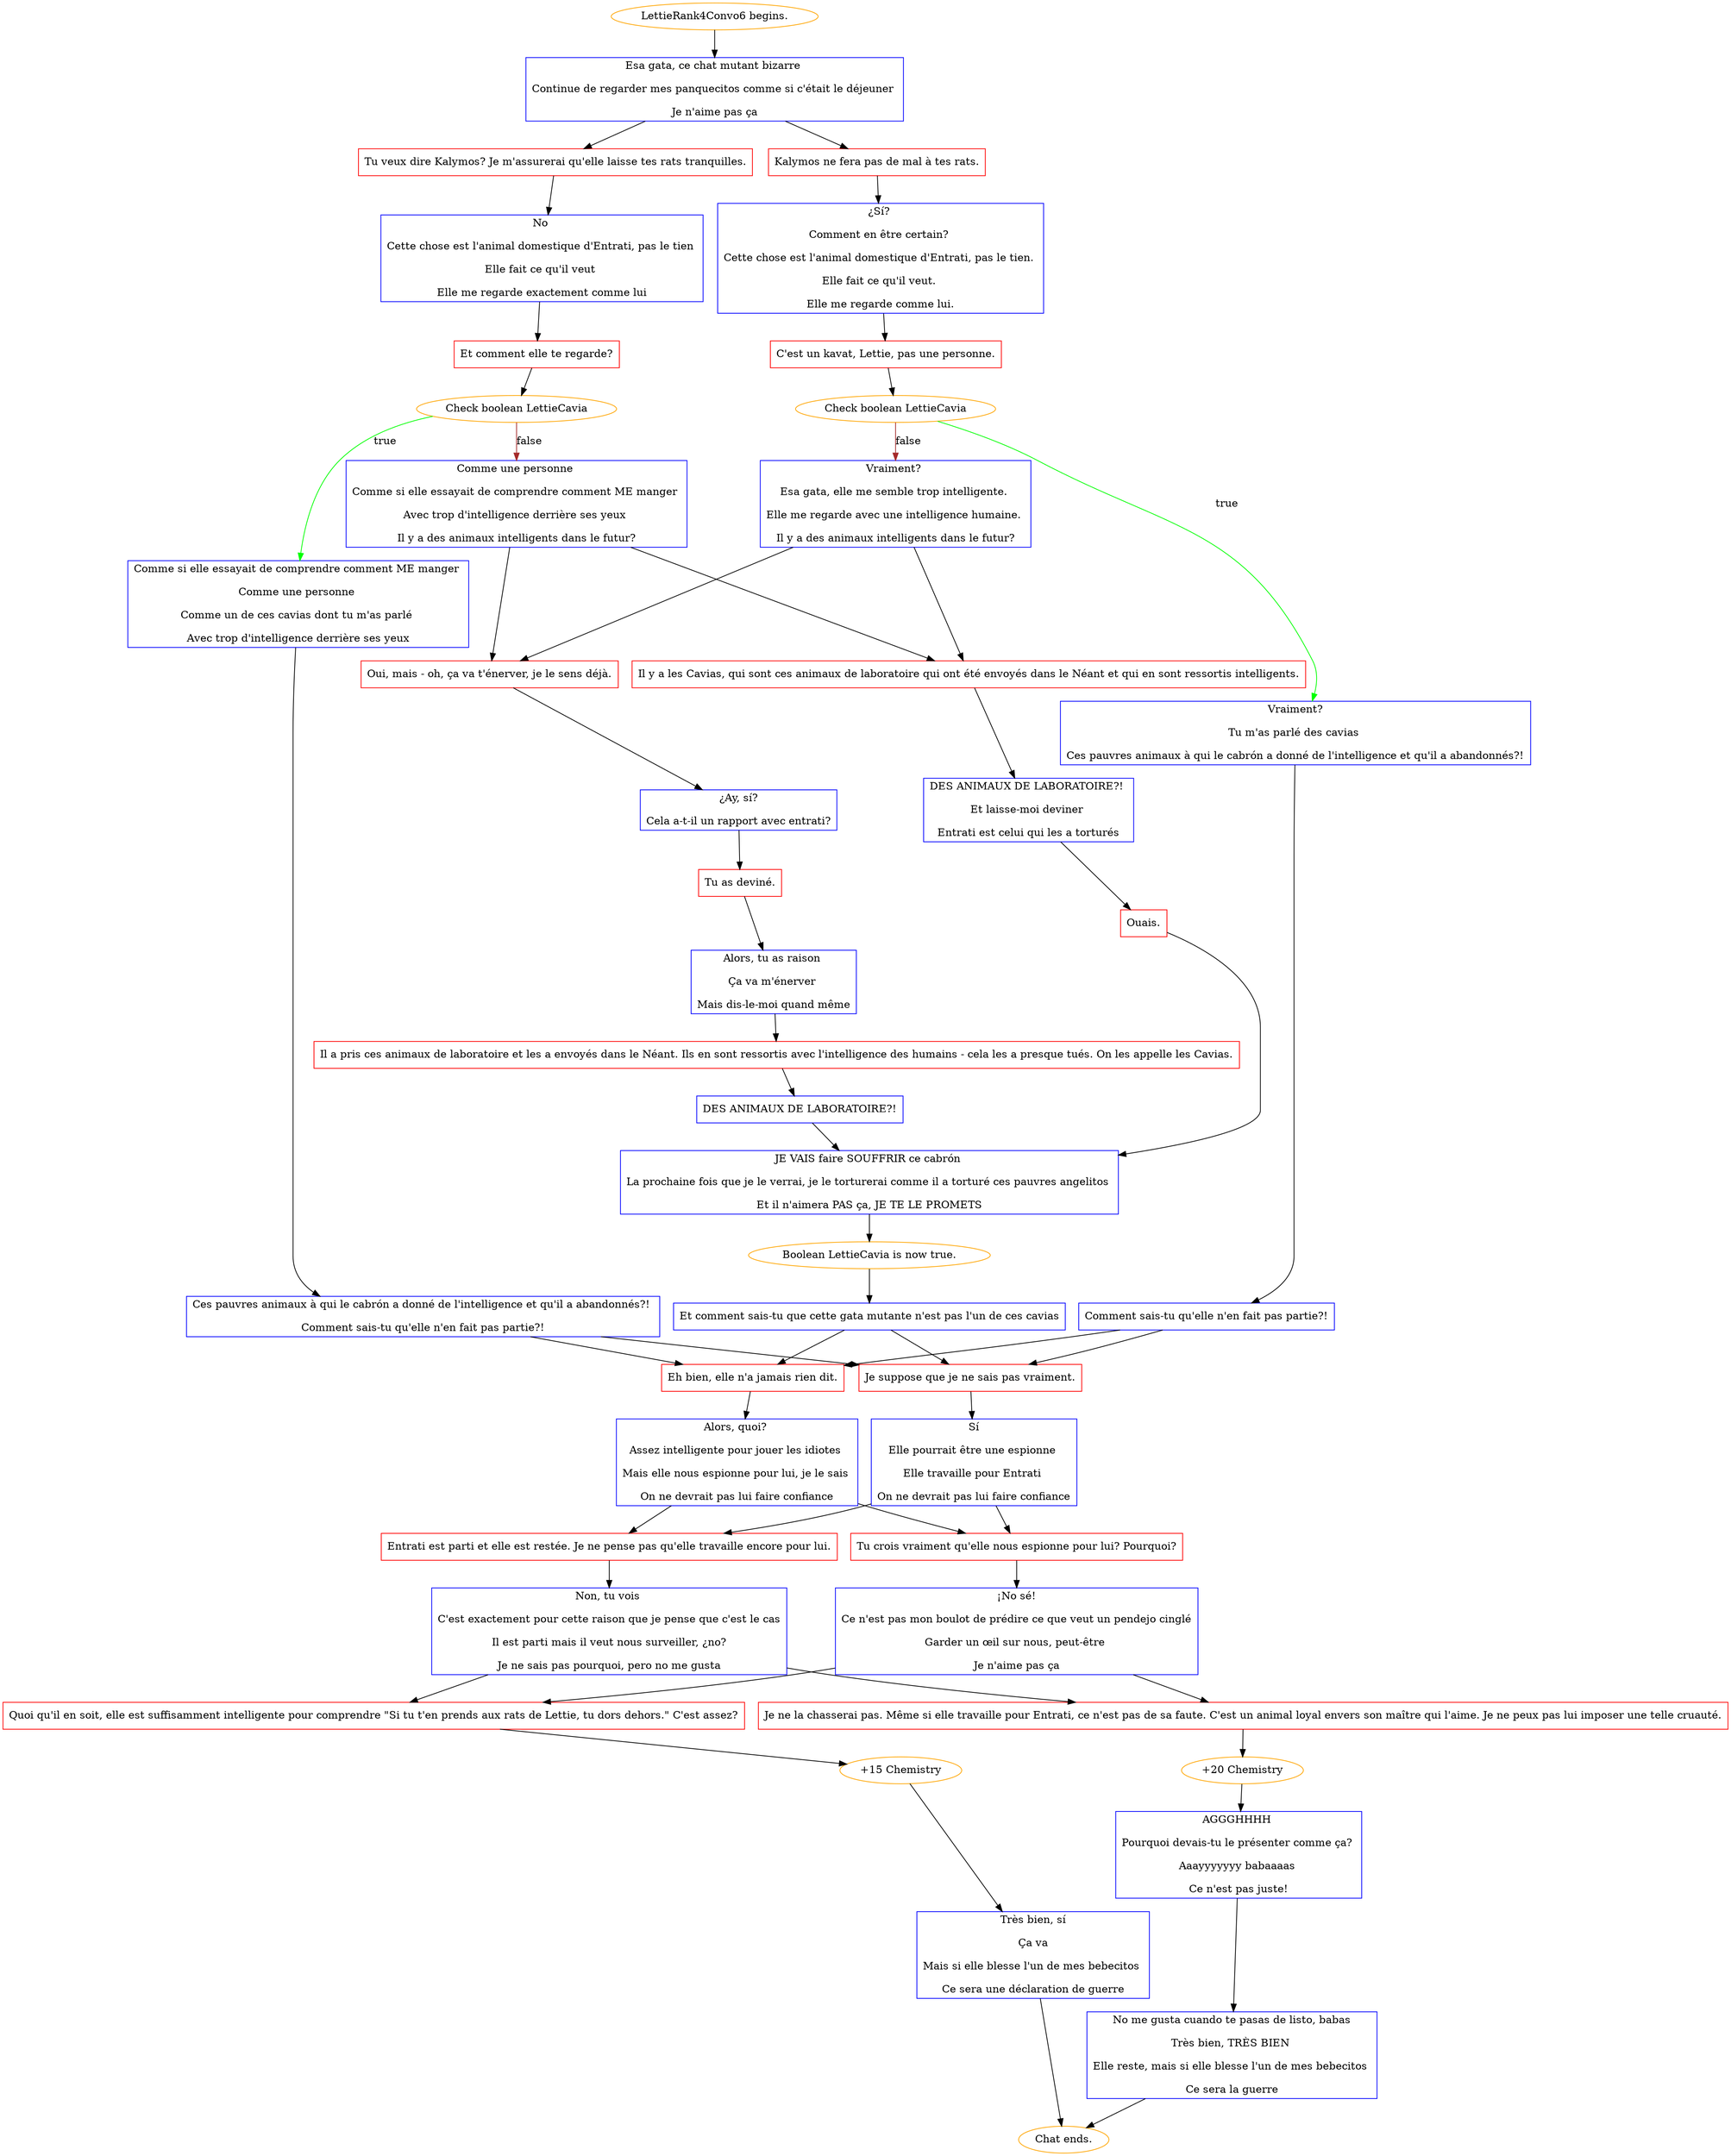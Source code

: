 digraph {
	"LettieRank4Convo6 begins." [color=orange];
		"LettieRank4Convo6 begins." -> j1425315907;
	j1425315907 [label="Esa gata, ce chat mutant bizarre 
Continue de regarder mes panquecitos comme si c'était le déjeuner 
Je n'aime pas ça",shape=box,color=blue];
		j1425315907 -> j2599129639;
		j1425315907 -> j616431599;
	j2599129639 [label="Tu veux dire Kalymos? Je m'assurerai qu'elle laisse tes rats tranquilles.",shape=box,color=red];
		j2599129639 -> j3860546036;
	j616431599 [label="Kalymos ne fera pas de mal à tes rats.",shape=box,color=red];
		j616431599 -> j400509700;
	j3860546036 [label="No 
Cette chose est l'animal domestique d'Entrati, pas le tien 
Elle fait ce qu'il veut 
Elle me regarde exactement comme lui",shape=box,color=blue];
		j3860546036 -> j4049214493;
	j400509700 [label="¿Sí? 
Comment en être certain? 
Cette chose est l'animal domestique d'Entrati, pas le tien. 
Elle fait ce qu'il veut. 
Elle me regarde comme lui.",shape=box,color=blue];
		j400509700 -> j1542598658;
	j4049214493 [label="Et comment elle te regarde?",shape=box,color=red];
		j4049214493 -> j4254769564;
	j1542598658 [label="C'est un kavat, Lettie, pas une personne.",shape=box,color=red];
		j1542598658 -> j4287006142;
	j4254769564 [label="Check boolean LettieCavia",color=orange];
		j4254769564 -> j2002843474 [label=true,color=green];
		j4254769564 -> j1973122211 [label=false,color=brown];
	j4287006142 [label="Check boolean LettieCavia",color=orange];
		j4287006142 -> j1600932449 [label=true,color=green];
		j4287006142 -> j669368484 [label=false,color=brown];
	j2002843474 [label="Comme si elle essayait de comprendre comment ME manger 
Comme une personne 
Comme un de ces cavias dont tu m'as parlé 
Avec trop d'intelligence derrière ses yeux",shape=box,color=blue];
		j2002843474 -> j1543846726;
	j1973122211 [label="Comme une personne 
Comme si elle essayait de comprendre comment ME manger 
Avec trop d'intelligence derrière ses yeux 
Il y a des animaux intelligents dans le futur?",shape=box,color=blue];
		j1973122211 -> j540692869;
		j1973122211 -> j2816094715;
	j1600932449 [label="Vraiment?
Tu m'as parlé des cavias 
Ces pauvres animaux à qui le cabrón a donné de l'intelligence et qu'il a abandonnés?!",shape=box,color=blue];
		j1600932449 -> j532969911;
	j669368484 [label="Vraiment? 
Esa gata, elle me semble trop intelligente. 
Elle me regarde avec une intelligence humaine. 
Il y a des animaux intelligents dans le futur?",shape=box,color=blue];
		j669368484 -> j540692869;
		j669368484 -> j2816094715;
	j1543846726 [label="Ces pauvres animaux à qui le cabrón a donné de l'intelligence et qu'il a abandonnés?! 
Comment sais-tu qu'elle n'en fait pas partie?!",shape=box,color=blue];
		j1543846726 -> j1809630343;
		j1543846726 -> j566338692;
	j540692869 [label="Il y a les Cavias, qui sont ces animaux de laboratoire qui ont été envoyés dans le Néant et qui en sont ressortis intelligents.",shape=box,color=red];
		j540692869 -> j2163083751;
	j2816094715 [label="Oui, mais - oh, ça va t'énerver, je le sens déjà.",shape=box,color=red];
		j2816094715 -> j3056194190;
	j532969911 [label="Comment sais-tu qu'elle n'en fait pas partie?!",shape=box,color=blue];
		j532969911 -> j1809630343;
		j532969911 -> j566338692;
	j1809630343 [label="Eh bien, elle n'a jamais rien dit.",shape=box,color=red];
		j1809630343 -> j3778432560;
	j566338692 [label="Je suppose que je ne sais pas vraiment.",shape=box,color=red];
		j566338692 -> j2452166390;
	j2163083751 [label="DES ANIMAUX DE LABORATOIRE?! 
Et laisse-moi deviner 
Entrati est celui qui les a torturés",shape=box,color=blue];
		j2163083751 -> j1782883576;
	j3056194190 [label="¿Ay, sí?
Cela a-t-il un rapport avec entrati?",shape=box,color=blue];
		j3056194190 -> j1011645480;
	j3778432560 [label="Alors, quoi? 
Assez intelligente pour jouer les idiotes 
Mais elle nous espionne pour lui, je le sais 
On ne devrait pas lui faire confiance",shape=box,color=blue];
		j3778432560 -> j3106328337;
		j3778432560 -> j3305441918;
	j2452166390 [label="Sí
Elle pourrait être une espionne 
Elle travaille pour Entrati 
On ne devrait pas lui faire confiance",shape=box,color=blue];
		j2452166390 -> j3106328337;
		j2452166390 -> j3305441918;
	j1782883576 [label="Ouais.",shape=box,color=red];
		j1782883576 -> j4204640143;
	j1011645480 [label="Tu as deviné.",shape=box,color=red];
		j1011645480 -> j3148999874;
	j3106328337 [label="Entrati est parti et elle est restée. Je ne pense pas qu'elle travaille encore pour lui.",shape=box,color=red];
		j3106328337 -> j3280494789;
	j3305441918 [label="Tu crois vraiment qu'elle nous espionne pour lui? Pourquoi?",shape=box,color=red];
		j3305441918 -> j776742632;
	j4204640143 [label="JE VAIS faire SOUFFRIR ce cabrón 
La prochaine fois que je le verrai, je le torturerai comme il a torturé ces pauvres angelitos 
Et il n'aimera PAS ça, JE TE LE PROMETS",shape=box,color=blue];
		j4204640143 -> j2854402063;
	j3148999874 [label="Alors, tu as raison 
Ça va m'énerver 
Mais dis-le-moi quand même",shape=box,color=blue];
		j3148999874 -> j2627471281;
	j3280494789 [label="Non, tu vois 
C'est exactement pour cette raison que je pense que c'est le cas
Il est parti mais il veut nous surveiller, ¿no?
Je ne sais pas pourquoi, pero no me gusta",shape=box,color=blue];
		j3280494789 -> j4066750774;
		j3280494789 -> j3541681790;
	j776742632 [label="¡No sé!
Ce n'est pas mon boulot de prédire ce que veut un pendejo cinglé
Garder un œil sur nous, peut-être 
Je n'aime pas ça",shape=box,color=blue];
		j776742632 -> j4066750774;
		j776742632 -> j3541681790;
	j2854402063 [label="Boolean LettieCavia is now true.",color=orange];
		j2854402063 -> j729827928;
	j2627471281 [label="Il a pris ces animaux de laboratoire et les a envoyés dans le Néant. Ils en sont ressortis avec l'intelligence des humains - cela les a presque tués. On les appelle les Cavias.",shape=box,color=red];
		j2627471281 -> j993878217;
	j4066750774 [label="Quoi qu'il en soit, elle est suffisamment intelligente pour comprendre \"Si tu t'en prends aux rats de Lettie, tu dors dehors.\" C'est assez?",shape=box,color=red];
		j4066750774 -> j956914462;
	j3541681790 [label="Je ne la chasserai pas. Même si elle travaille pour Entrati, ce n'est pas de sa faute. C'est un animal loyal envers son maître qui l'aime. Je ne peux pas lui imposer une telle cruauté.",shape=box,color=red];
		j3541681790 -> j3175238627;
	j729827928 [label="Et comment sais-tu que cette gata mutante n'est pas l'un de ces cavias",shape=box,color=blue];
		j729827928 -> j1809630343;
		j729827928 -> j566338692;
	j993878217 [label="DES ANIMAUX DE LABORATOIRE?!",shape=box,color=blue];
		j993878217 -> j4204640143;
	j956914462 [label="+15 Chemistry",color=orange];
		j956914462 -> j1218572790;
	j3175238627 [label="+20 Chemistry",color=orange];
		j3175238627 -> j1106286960;
	j1218572790 [label="Très bien, sí
Ça va
Mais si elle blesse l'un de mes bebecitos 
Ce sera une déclaration de guerre",shape=box,color=blue];
		j1218572790 -> "Chat ends.";
	j1106286960 [label="AGGGHHHH 
Pourquoi devais-tu le présenter comme ça? 
Aaayyyyyyy babaaaas 
Ce n'est pas juste!",shape=box,color=blue];
		j1106286960 -> j2206440089;
	"Chat ends." [color=orange];
	j2206440089 [label="No me gusta cuando te pasas de listo, babas
Très bien, TRÈS BIEN 
Elle reste, mais si elle blesse l'un de mes bebecitos 
Ce sera la guerre",shape=box,color=blue];
		j2206440089 -> "Chat ends.";
}